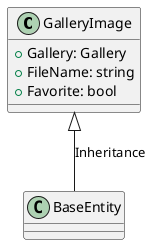 @startuml Gallery Image Class Diagram

class GalleryImage  {
    + Gallery: Gallery
    + FileName: string
    + Favorite: bool
}

GalleryImage <|-- BaseEntity: Inheritance
 
@enduml